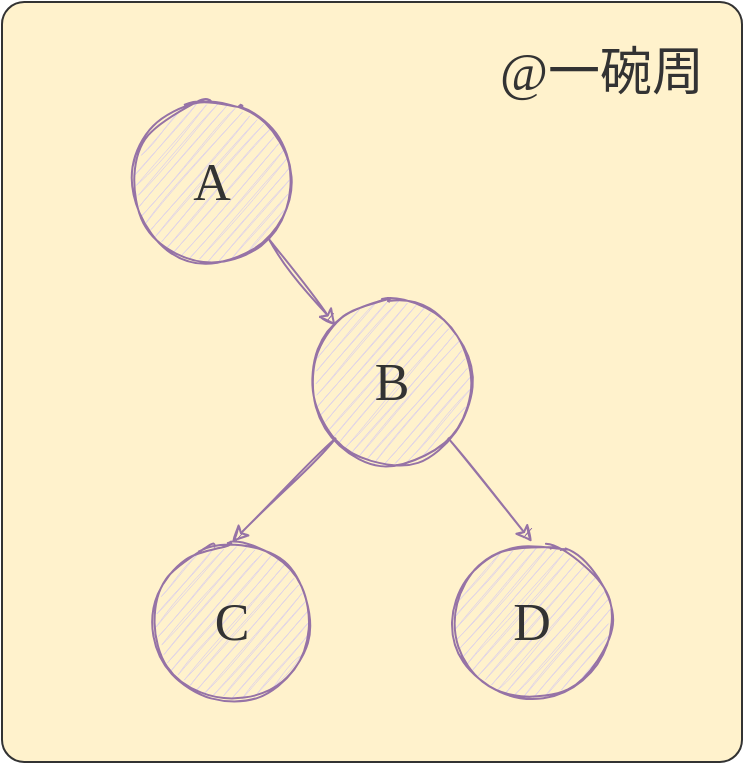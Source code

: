 <mxfile version="16.5.1" type="device"><diagram id="sbTQmbd6wwS1U6yTLp65" name="第 1 页"><mxGraphModel dx="1022" dy="839" grid="1" gridSize="10" guides="1" tooltips="1" connect="1" arrows="1" fold="1" page="0" pageScale="1" pageWidth="827" pageHeight="1169" math="0" shadow="0"><root><mxCell id="0"/><mxCell id="1" parent="0"/><mxCell id="rxAGCjy9rbUy3xPKVwOK-19" value="" style="rounded=1;whiteSpace=wrap;html=1;sketch=0;fillStyle=auto;fontFamily=Comic Sans MS;fontSize=26;strokeColor=#333333;fillColor=#fff2cc;arcSize=3;" parent="1" vertex="1"><mxGeometry x="520" y="270" width="370" height="380" as="geometry"/></mxCell><mxCell id="rxAGCjy9rbUy3xPKVwOK-13" style="edgeStyle=none;rounded=0;sketch=1;orthogonalLoop=1;jettySize=auto;html=1;exitX=1;exitY=1;exitDx=0;exitDy=0;entryX=0;entryY=0;entryDx=0;entryDy=0;strokeColor=#9673A6;" parent="1" source="rxAGCjy9rbUy3xPKVwOK-1" target="rxAGCjy9rbUy3xPKVwOK-4" edge="1"><mxGeometry relative="1" as="geometry"/></mxCell><mxCell id="rxAGCjy9rbUy3xPKVwOK-1" value="&lt;font style=&quot;font-size: 26px&quot; face=&quot;Comic Sans MS&quot; color=&quot;#333333&quot;&gt;A&lt;/font&gt;" style="ellipse;whiteSpace=wrap;html=1;fillColor=#e1d5e7;strokeColor=#9673a6;sketch=1;fillStyle=auto;" parent="1" vertex="1"><mxGeometry x="585" y="320" width="80" height="80" as="geometry"/></mxCell><mxCell id="rxAGCjy9rbUy3xPKVwOK-16" style="edgeStyle=none;rounded=0;sketch=1;orthogonalLoop=1;jettySize=auto;html=1;exitX=0.5;exitY=1;exitDx=0;exitDy=0;strokeColor=#9673A6;" parent="1" edge="1"><mxGeometry relative="1" as="geometry"><mxPoint x="560" y="560" as="sourcePoint"/></mxGeometry></mxCell><mxCell id="rxAGCjy9rbUy3xPKVwOK-17" style="edgeStyle=none;rounded=0;sketch=1;orthogonalLoop=1;jettySize=auto;html=1;exitX=0;exitY=1;exitDx=0;exitDy=0;entryX=0.5;entryY=0;entryDx=0;entryDy=0;strokeColor=#9673A6;" parent="1" source="rxAGCjy9rbUy3xPKVwOK-4" target="rxAGCjy9rbUy3xPKVwOK-9" edge="1"><mxGeometry relative="1" as="geometry"/></mxCell><mxCell id="tnHNbuY3SRbxiLm3_mbt-24" style="edgeStyle=none;rounded=0;sketch=1;orthogonalLoop=1;jettySize=auto;html=1;exitX=1;exitY=1;exitDx=0;exitDy=0;entryX=0.5;entryY=0;entryDx=0;entryDy=0;fontFamily=Comic Sans MS;fontSize=22;fontColor=#FF0000;strokeColor=#9673A6;" edge="1" parent="1" source="rxAGCjy9rbUy3xPKVwOK-4" target="tnHNbuY3SRbxiLm3_mbt-23"><mxGeometry relative="1" as="geometry"/></mxCell><mxCell id="rxAGCjy9rbUy3xPKVwOK-4" value="&lt;span style=&quot;color: rgb(51 , 51 , 51) ; font-family: &amp;#34;comic sans ms&amp;#34; ; font-size: 26px&quot;&gt;B&lt;/span&gt;" style="ellipse;whiteSpace=wrap;html=1;fillColor=#e1d5e7;strokeColor=#9673a6;sketch=1;fillStyle=auto;" parent="1" vertex="1"><mxGeometry x="675" y="420" width="80" height="80" as="geometry"/></mxCell><mxCell id="rxAGCjy9rbUy3xPKVwOK-9" value="&lt;span style=&quot;color: rgb(51 , 51 , 51) ; font-family: &amp;#34;comic sans ms&amp;#34; ; font-size: 26px&quot;&gt;C&lt;/span&gt;" style="ellipse;whiteSpace=wrap;html=1;fillColor=#e1d5e7;strokeColor=#9673a6;sketch=1;fillStyle=auto;" parent="1" vertex="1"><mxGeometry x="595" y="540" width="80" height="80" as="geometry"/></mxCell><mxCell id="rxAGCjy9rbUy3xPKVwOK-21" value="@一碗周" style="text;html=1;strokeColor=none;fillColor=none;align=center;verticalAlign=middle;whiteSpace=wrap;rounded=0;sketch=1;fillStyle=auto;fontFamily=Comic Sans MS;fontSize=26;fontColor=#333333;" parent="1" vertex="1"><mxGeometry x="760" y="290" width="120" height="30" as="geometry"/></mxCell><mxCell id="tnHNbuY3SRbxiLm3_mbt-23" value="&lt;span style=&quot;color: rgb(51 , 51 , 51) ; font-family: &amp;#34;comic sans ms&amp;#34; ; font-size: 26px&quot;&gt;D&lt;/span&gt;" style="ellipse;whiteSpace=wrap;html=1;fillColor=#e1d5e7;strokeColor=#9673a6;sketch=1;fillStyle=auto;" vertex="1" parent="1"><mxGeometry x="745" y="540" width="80" height="80" as="geometry"/></mxCell></root></mxGraphModel></diagram></mxfile>
